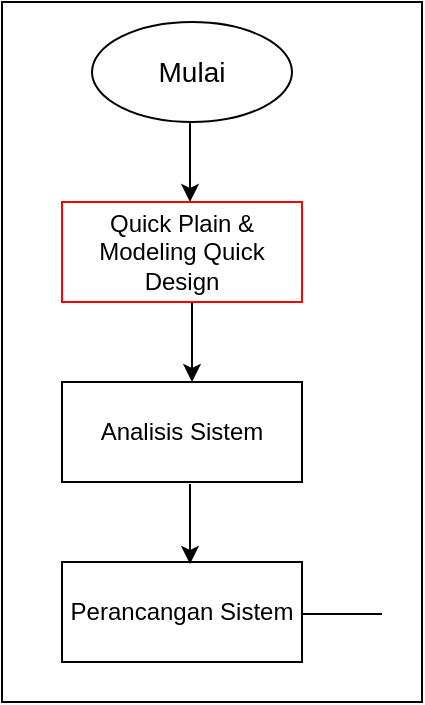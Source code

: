 <mxfile version="14.4.4" type="github">
  <diagram id="C5RBs43oDa-KdzZeNtuy" name="Page-1">
    <mxGraphModel dx="1038" dy="523" grid="1" gridSize="10" guides="1" tooltips="1" connect="1" arrows="1" fold="1" page="1" pageScale="1" pageWidth="827" pageHeight="1169" math="0" shadow="0">
      <root>
        <mxCell id="WIyWlLk6GJQsqaUBKTNV-0" />
        <mxCell id="WIyWlLk6GJQsqaUBKTNV-1" parent="WIyWlLk6GJQsqaUBKTNV-0" />
        <mxCell id="MSRH_W2eOpgHIcCz4gp--0" value="&lt;font style=&quot;font-size: 14px&quot;&gt;Mulai&lt;/font&gt;" style="ellipse;whiteSpace=wrap;html=1;" parent="WIyWlLk6GJQsqaUBKTNV-1" vertex="1">
          <mxGeometry x="315" y="120" width="100" height="50" as="geometry" />
        </mxCell>
        <mxCell id="s5E6qmPtNKTOoF-3VhxX-1" value="Analisis Sistem" style="rounded=0;whiteSpace=wrap;html=1;strokeWidth=1;" vertex="1" parent="WIyWlLk6GJQsqaUBKTNV-1">
          <mxGeometry x="300" y="300" width="120" height="50" as="geometry" />
        </mxCell>
        <mxCell id="s5E6qmPtNKTOoF-3VhxX-2" value="Perancangan Sistem" style="rounded=0;whiteSpace=wrap;html=1;strokeWidth=1;" vertex="1" parent="WIyWlLk6GJQsqaUBKTNV-1">
          <mxGeometry x="300" y="390" width="120" height="50" as="geometry" />
        </mxCell>
        <mxCell id="s5E6qmPtNKTOoF-3VhxX-6" value="" style="endArrow=classic;html=1;exitX=0.5;exitY=1;exitDx=0;exitDy=0;entryX=0.5;entryY=0;entryDx=0;entryDy=0;" edge="1" parent="WIyWlLk6GJQsqaUBKTNV-1">
          <mxGeometry width="50" height="50" relative="1" as="geometry">
            <mxPoint x="364" y="170" as="sourcePoint" />
            <mxPoint x="364" y="210" as="targetPoint" />
          </mxGeometry>
        </mxCell>
        <mxCell id="s5E6qmPtNKTOoF-3VhxX-7" value="" style="endArrow=classic;html=1;exitX=0.5;exitY=1;exitDx=0;exitDy=0;" edge="1" parent="WIyWlLk6GJQsqaUBKTNV-1">
          <mxGeometry width="50" height="50" relative="1" as="geometry">
            <mxPoint x="365" y="260" as="sourcePoint" />
            <mxPoint x="365" y="300" as="targetPoint" />
          </mxGeometry>
        </mxCell>
        <mxCell id="s5E6qmPtNKTOoF-3VhxX-8" value="" style="endArrow=classic;html=1;exitX=0.5;exitY=1;exitDx=0;exitDy=0;" edge="1" parent="WIyWlLk6GJQsqaUBKTNV-1">
          <mxGeometry width="50" height="50" relative="1" as="geometry">
            <mxPoint x="364" y="351" as="sourcePoint" />
            <mxPoint x="364" y="391" as="targetPoint" />
          </mxGeometry>
        </mxCell>
        <mxCell id="s5E6qmPtNKTOoF-3VhxX-10" value="" style="endArrow=none;html=1;exitX=1;exitY=0.5;exitDx=0;exitDy=0;" edge="1" parent="WIyWlLk6GJQsqaUBKTNV-1">
          <mxGeometry width="50" height="50" relative="1" as="geometry">
            <mxPoint x="420" y="416" as="sourcePoint" />
            <mxPoint x="460" y="416" as="targetPoint" />
            <Array as="points">
              <mxPoint x="450" y="416" />
            </Array>
          </mxGeometry>
        </mxCell>
        <mxCell id="s5E6qmPtNKTOoF-3VhxX-22" value="Quick Plain &amp;amp;&lt;br&gt;Modeling Quick Design" style="rounded=0;whiteSpace=wrap;html=1;strokeWidth=1;strokeColor=#FF0000;" vertex="1" parent="WIyWlLk6GJQsqaUBKTNV-1">
          <mxGeometry x="300" y="210" width="120" height="50" as="geometry" />
        </mxCell>
        <mxCell id="s5E6qmPtNKTOoF-3VhxX-23" value="" style="rounded=0;whiteSpace=wrap;html=1;strokeWidth=1;" vertex="1" parent="WIyWlLk6GJQsqaUBKTNV-1">
          <mxGeometry x="280" y="120" width="210" height="350" as="geometry" />
        </mxCell>
        <mxCell id="s5E6qmPtNKTOoF-3VhxX-24" value="&lt;font style=&quot;font-size: 14px&quot;&gt;Mulai&lt;/font&gt;" style="ellipse;whiteSpace=wrap;html=1;" vertex="1" parent="WIyWlLk6GJQsqaUBKTNV-1">
          <mxGeometry x="325" y="130" width="100" height="50" as="geometry" />
        </mxCell>
        <mxCell id="s5E6qmPtNKTOoF-3VhxX-25" value="Analisis Sistem" style="rounded=0;whiteSpace=wrap;html=1;strokeWidth=1;" vertex="1" parent="WIyWlLk6GJQsqaUBKTNV-1">
          <mxGeometry x="310" y="310" width="120" height="50" as="geometry" />
        </mxCell>
        <mxCell id="s5E6qmPtNKTOoF-3VhxX-26" value="Perancangan Sistem" style="rounded=0;whiteSpace=wrap;html=1;strokeWidth=1;" vertex="1" parent="WIyWlLk6GJQsqaUBKTNV-1">
          <mxGeometry x="310" y="400" width="120" height="50" as="geometry" />
        </mxCell>
        <mxCell id="s5E6qmPtNKTOoF-3VhxX-27" value="" style="endArrow=classic;html=1;exitX=0.5;exitY=1;exitDx=0;exitDy=0;entryX=0.5;entryY=0;entryDx=0;entryDy=0;" edge="1" parent="WIyWlLk6GJQsqaUBKTNV-1">
          <mxGeometry width="50" height="50" relative="1" as="geometry">
            <mxPoint x="374" y="180" as="sourcePoint" />
            <mxPoint x="374" y="220" as="targetPoint" />
          </mxGeometry>
        </mxCell>
        <mxCell id="s5E6qmPtNKTOoF-3VhxX-28" value="" style="endArrow=classic;html=1;exitX=0.5;exitY=1;exitDx=0;exitDy=0;" edge="1" parent="WIyWlLk6GJQsqaUBKTNV-1">
          <mxGeometry width="50" height="50" relative="1" as="geometry">
            <mxPoint x="375" y="270" as="sourcePoint" />
            <mxPoint x="375" y="310" as="targetPoint" />
          </mxGeometry>
        </mxCell>
        <mxCell id="s5E6qmPtNKTOoF-3VhxX-29" value="" style="endArrow=classic;html=1;exitX=0.5;exitY=1;exitDx=0;exitDy=0;" edge="1" parent="WIyWlLk6GJQsqaUBKTNV-1">
          <mxGeometry width="50" height="50" relative="1" as="geometry">
            <mxPoint x="374" y="361" as="sourcePoint" />
            <mxPoint x="374" y="401" as="targetPoint" />
          </mxGeometry>
        </mxCell>
        <mxCell id="s5E6qmPtNKTOoF-3VhxX-30" value="" style="endArrow=none;html=1;exitX=1;exitY=0.5;exitDx=0;exitDy=0;" edge="1" parent="WIyWlLk6GJQsqaUBKTNV-1">
          <mxGeometry width="50" height="50" relative="1" as="geometry">
            <mxPoint x="430" y="426" as="sourcePoint" />
            <mxPoint x="470" y="426" as="targetPoint" />
            <Array as="points">
              <mxPoint x="460" y="426" />
            </Array>
          </mxGeometry>
        </mxCell>
        <mxCell id="s5E6qmPtNKTOoF-3VhxX-31" value="Quick Plain &amp;amp;&lt;br&gt;Modeling Quick Design" style="rounded=0;whiteSpace=wrap;html=1;strokeWidth=1;strokeColor=#FF0000;" vertex="1" parent="WIyWlLk6GJQsqaUBKTNV-1">
          <mxGeometry x="310" y="220" width="120" height="50" as="geometry" />
        </mxCell>
      </root>
    </mxGraphModel>
  </diagram>
</mxfile>
